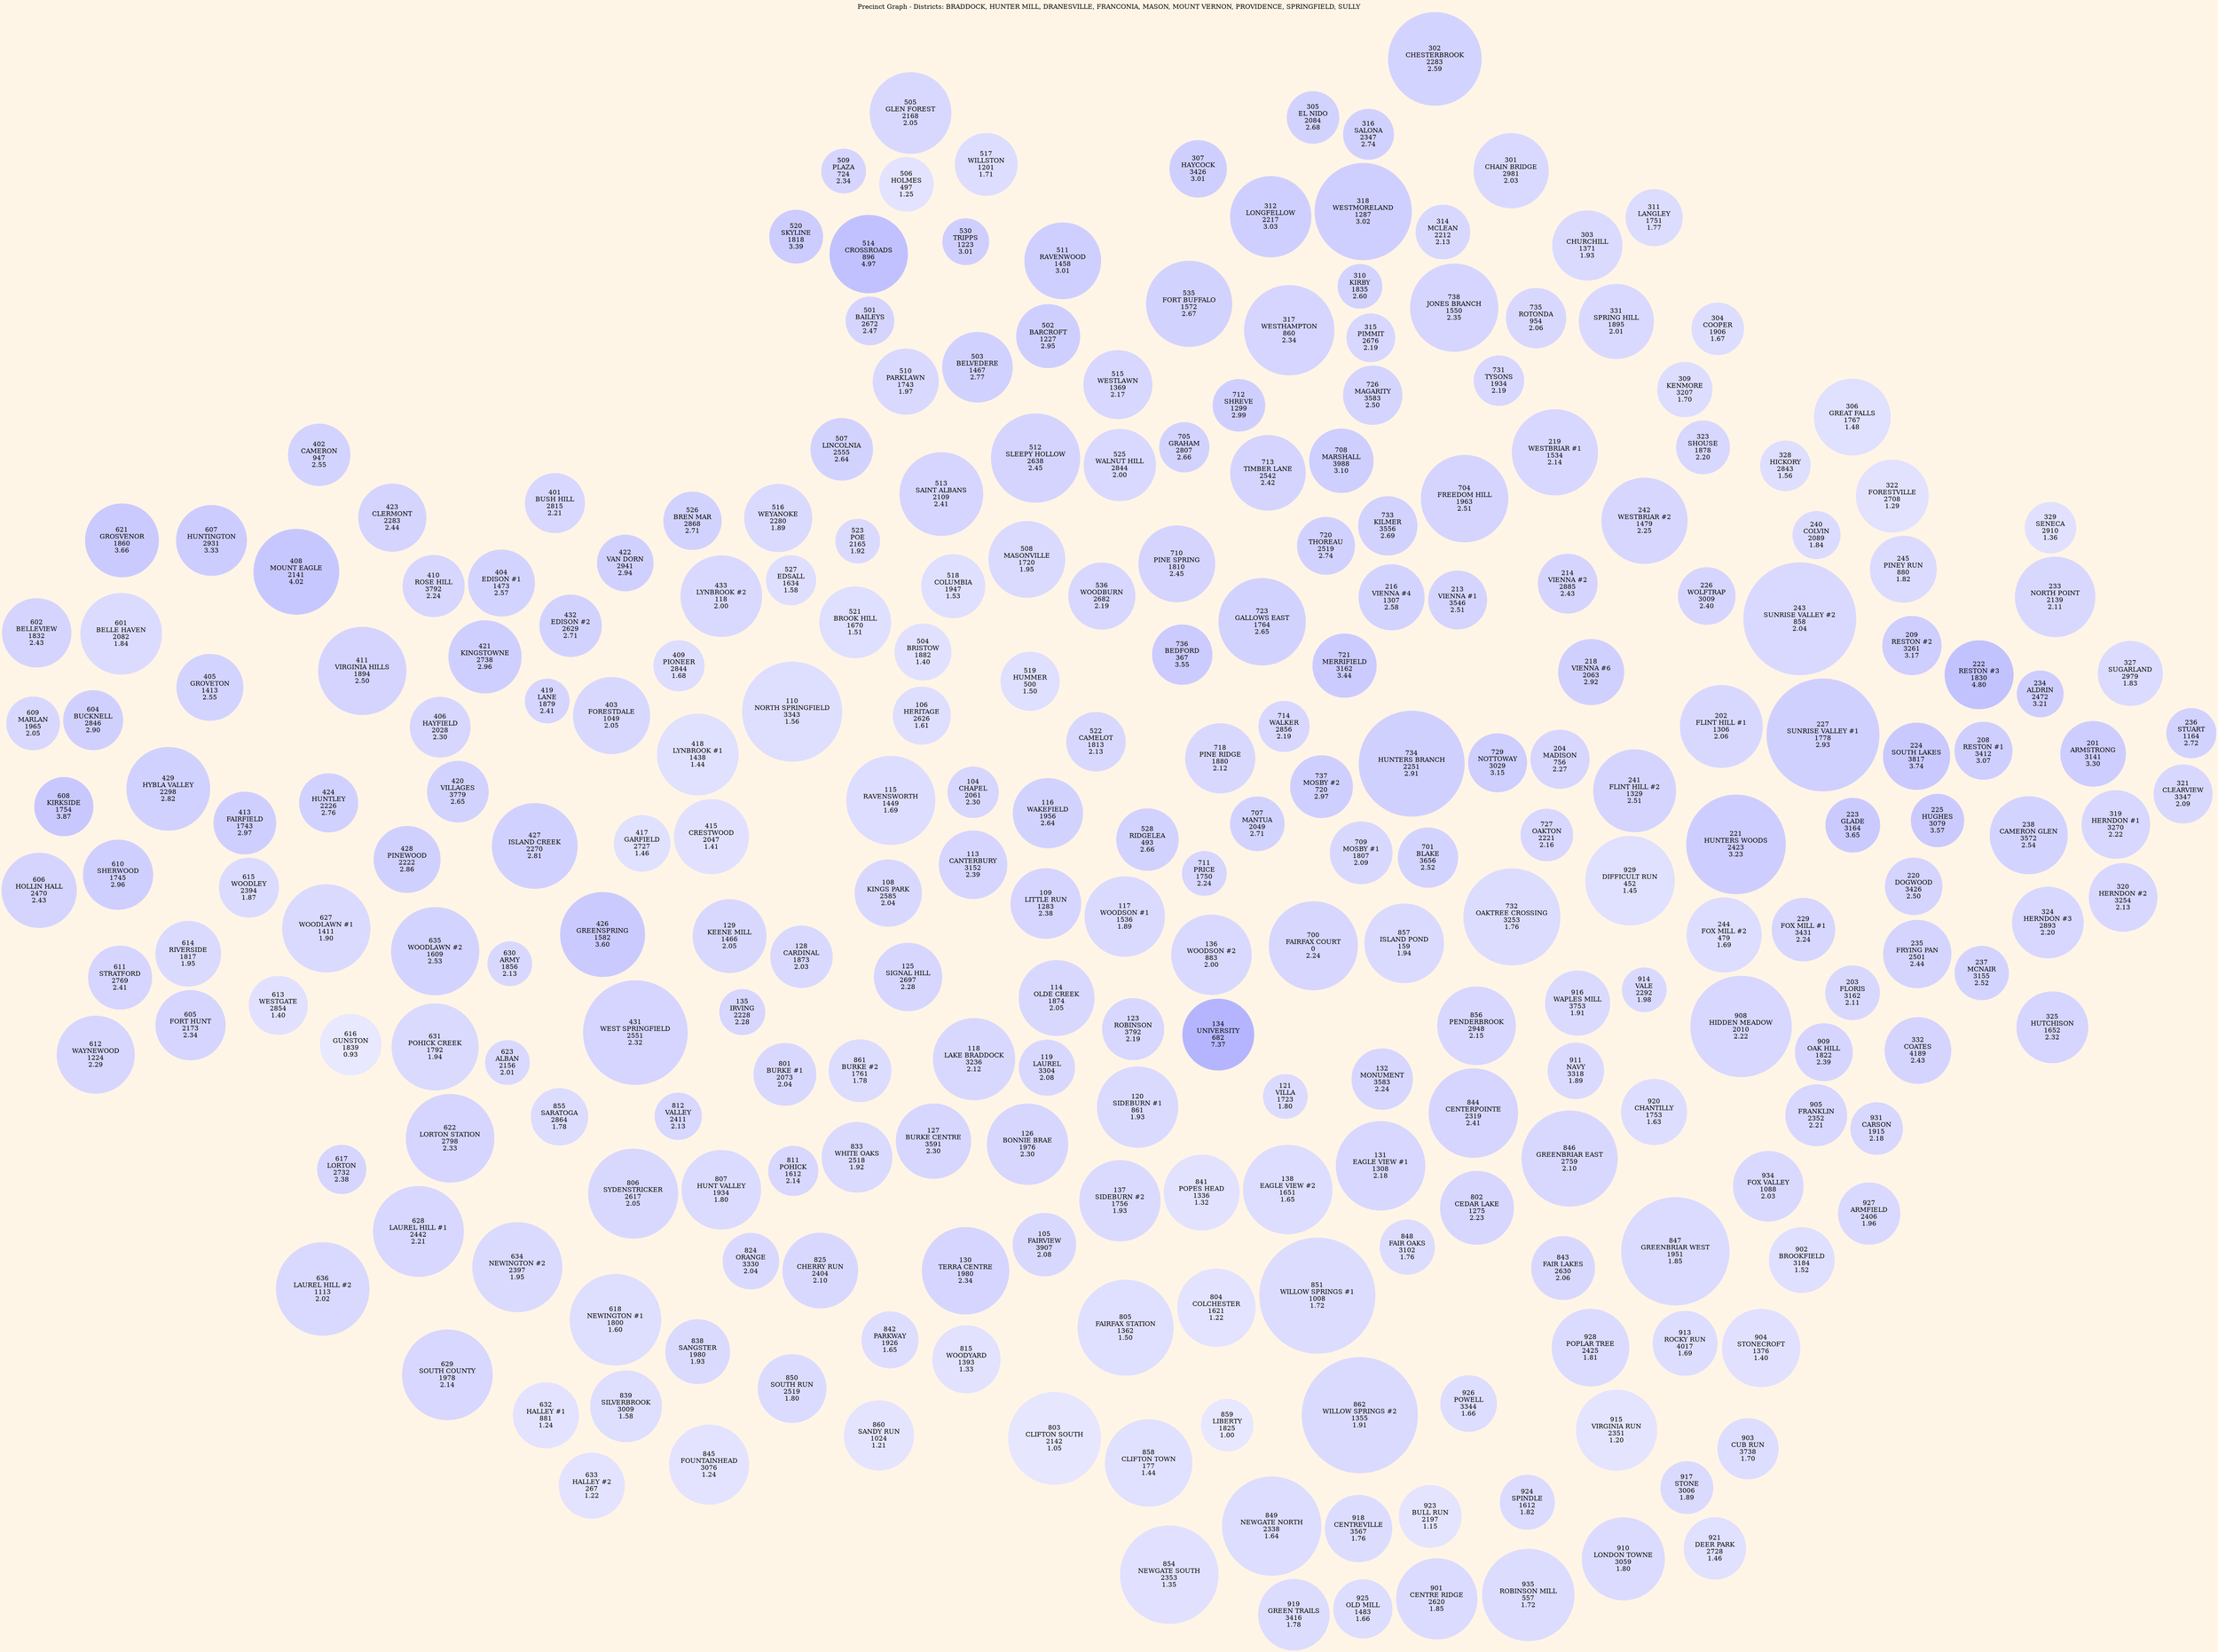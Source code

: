 strict graph G {
    layout=sfdp;
    beautify=true;
    splines=none;
    overlap=false;
    model=subset;
    node [shape=circle, style=filled];
    edge [color="#666666"];
    bgcolor="#FFF5E6";
    smoothing=triangle;
label="Precinct Graph - Districts: BRADDOCK, HUNTER MILL, DRANESVILLE, FRANCONIA, MASON, MOUNT VERNON, PROVIDENCE, SPRINGFIELD, SULLY";
labelloc="t";
subgraph BRADDOCK {
    label="District BRADDOCK";
    color=blue;
    104 [label="104\nCHAPEL\n2061\n2.30", fillcolor="#d6d6ff", fontcolor="black", width="1.23800429696825", height="1.23800429696825", color="#d6d6ff"];
    104 -- {106,108,113,115,116,522};
    105 [label="105\nFAIRVIEW\n3907\n2.08", fillcolor="#d8d8ff", fontcolor="black", width="1.8990212461207925", height="1.8990212461207925", color="#d8d8ff"];
    105 -- {126,127,130,137,805,815};
    106 [label="106\nHERITAGE\n2626\n1.61", fillcolor="#dedeff", fontcolor="black", width="1.4403198854141799", height="1.4403198854141799", color="#dedeff"];
    106 -- {104,110,504,519,521};
    108 [label="108\nKINGS PARK\n2585\n2.04", fillcolor="#d8d8ff", fontcolor="black", width="1.4256385772260682", height="1.4256385772260682", color="#d8d8ff"];
    108 -- {113,115,125,128};
    109 [label="109\nLITTLE RUN\n1283\n2.38", fillcolor="#d5d5ff", fontcolor="black", width="0.9594175220816424", height="0.9594175220816424", color="#d5d5ff"];
    109 -- {113,114,116,117,118};
    110 [label="110\nNORTH SPRINGFIELD\n3343\n1.56", fillcolor="#dedeff", fontcolor="black", width="1.6970637383623777", height="1.6970637383623777", color="#dedeff"];
    110 -- {106,115,415,418,521,527};
    113 [label="113\nCANTERBURY\n3152\n2.39", fillcolor="#d5d5ff", fontcolor="black", width="1.6286703270470277", height="1.6286703270470277", color="#d5d5ff"];
    113 -- {104,108,109,116,125};
    114 [label="114\nOLDE CREEK\n1874\n2.05", fillcolor="#d8d8ff", fontcolor="black", width="1.17104320840296", height="1.17104320840296", color="#d8d8ff"];
    114 -- {109,117,118,123};
    115 [label="115\nRAVENSWORTH\n1449\n1.69", fillcolor="#ddddff", fontcolor="black", width="1.018858916209119", height="1.018858916209119", color="#ddddff"];
    115 -- {104,108,110};
    116 [label="116\nWAKEFIELD\n1956\n2.64", fillcolor="#d2d2ff", fontcolor="black", width="1.2004058247791836", height="1.2004058247791836", color="#d2d2ff"];
    116 -- {104,109,113,117,522,528};
    117 [label="117\nWOODSON #1\n1536\n1.89", fillcolor="#dadaff", fontcolor="black", width="1.0500119360229172", height="1.0500119360229172", color="#dadaff"];
    117 -- {700,109,114,116,123,136,528,711};
    118 [label="118\nLAKE BRADDOCK\n3236\n2.12", fillcolor="#d8d8ff", fontcolor="black", width="1.6587491047982812", height="1.6587491047982812", color="#d8d8ff"];
    118 -- {109,114,119,123,125,126,127,861};
    119 [label="119\nLAUREL\n3304\n2.08", fillcolor="#d8d8ff", fontcolor="black", width="1.6830985915492958", height="1.6830985915492958", color="#d8d8ff"];
    119 -- {118,120,123,126};
    120 [label="120\nSIDEBURN #1\n861\n1.93", fillcolor="#dadaff", fontcolor="black", width="0.8083074719503461", height="0.8083074719503461", color="#dadaff"];
    120 -- {119,123,126,134,137,841};
    121 [label="121\nVILLA\n1723\n1.80", fillcolor="#dbdbff", fontcolor="black", width="1.1169730245882072", height="1.1169730245882072", color="#dbdbff"];
    121 -- {700,132,134,138};
    123 [label="123\nROBINSON\n3792\n2.19", fillcolor="#d7d7ff", fontcolor="black", width="1.8578419670565767", height="1.8578419670565767", color="#d7d7ff"];
    123 -- {114,117,118,119,120,134,136};
    125 [label="125\nSIGNAL HILL\n2697\n2.28", fillcolor="#d6d6ff", fontcolor="black", width="1.4657436142277391", height="1.4657436142277391", color="#d6d6ff"];
    125 -- {108,113,118,861};
    126 [label="126\nBONNIE BRAE\n1976\n2.30", fillcolor="#d6d6ff", fontcolor="black", width="1.207567438529482", height="1.207567438529482", color="#d6d6ff"];
    126 -- {105,118,119,120,137};
    127 [label="127\nBURKE CENTRE\n3591\n2.30", fillcolor="#d6d6ff", fontcolor="black", width="1.7858677488660777", height="1.7858677488660777", color="#d6d6ff"];
    127 -- {105,118,130,833,861};
    128 [label="128\nCARDINAL\n1873\n2.03", fillcolor="#d9d9ff", fontcolor="black", width="1.170685127715445", height="1.170685127715445", color="#d9d9ff"];
    128 -- {108,129,135,415,801,861};
    129 [label="129\nKEENE MILL\n1466\n2.05", fillcolor="#d8d8ff", fontcolor="black", width="1.0249462878968727", height="1.0249462878968727", color="#d8d8ff"];
    129 -- {128,135,415,431};
    130 [label="130\nTERRA CENTRE\n1980\n2.34", fillcolor="#d5d5ff", fontcolor="black", width="1.2089997612795416", height="1.2089997612795416", color="#d5d5ff"];
    130 -- {105,127,815,842};
    131 [label="131\nEAGLE VIEW #1\n1308\n2.18", fillcolor="#d7d7ff", fontcolor="black", width="0.9683695392695154", height="0.9683695392695154", color="#d7d7ff"];
    131 -- {132,138,848};
    132 [label="132\nMONUMENT\n3583\n2.24", fillcolor="#d6d6ff", fontcolor="black", width="1.7830031033659584", height="1.7830031033659584", color="#d6d6ff"];
    132 -- {700,121,131,138,844,848,856};
    134 [label="134\nUNIVERSITY\n682\n7.37", fillcolor="#b5b5ff", fontcolor="black", width="0.7442110288851754", height="0.7442110288851754", color="#b5b5ff"];
    134 -- {700,120,121,123,136};
    135 [label="135\nIRVING\n2228\n2.28", fillcolor="#d6d6ff", fontcolor="black", width="1.2978037717832418", height="1.2978037717832418", color="#d6d6ff"];
    135 -- {128,129,431,812};
    136 [label="136\nWOODSON #2\n883\n2.00", fillcolor="#d9d9ff", fontcolor="black", width="0.8161852470756744", height="0.8161852470756744", color="#d9d9ff"];
    136 -- {700,117,123,134};
    137 [label="137\nSIDEBURN #2\n1756\n1.93", fillcolor="#dadaff", fontcolor="black", width="1.1287896872761995", height="1.1287896872761995", color="#dadaff"];
    137 -- {105,120,126,841};
    138 [label="138\nEAGLE VIEW #2\n1651\n1.65", fillcolor="#ddddff", fontcolor="black", width="1.0911912150871328", height="1.0911912150871328", color="#ddddff"];
    138 -- {121,131,132,804,848,851};
}
subgraph HUNTERMILL {
    label="District HUNTER MILL";
    color=blue;
    201 [label="201\nARMSTRONG\n3141\n3.30", fillcolor="#cdcdff", fontcolor="black", width="1.6247314394843637", height="1.6247314394843637", color="#cdcdff"];
    201 -- {233,234,236,238,327};
    202 [label="202\nFLINT HILL #1\n1306\n2.06", fillcolor="#d8d8ff", fontcolor="black", width="0.9676533778944856", height="0.9676533778944856", color="#d8d8ff"];
    202 -- {218,221,226,241,243};
    203 [label="203\nFLORIS\n3162\n2.11", fillcolor="#d8d8ff", fontcolor="black", width="1.6322511339221772", height="1.6322511339221772", color="#d8d8ff"];
    203 -- {229,235,332,909,931};
    204 [label="204\nMADISON\n756\n2.27", fillcolor="#d6d6ff", fontcolor="black", width="0.7707089997612795", height="0.7707089997612795", color="#d6d6ff"];
    204 -- {218,241,727,729};
    208 [label="208\nRESTON #1\n3412\n3.07", fillcolor="#ceceff", fontcolor="black", width="1.7217713058009072", height="1.7217713058009072", color="#ceceff"];
    208 -- {209,222,224,238};
    209 [label="209\nRESTON #2\n3261\n3.17", fillcolor="#ceceff", fontcolor="black", width="1.6677011219861542", height="1.6677011219861542", color="#ceceff"];
    209 -- {208,222,224,227,233,240,245};
    213 [label="213\nVIENNA #1\n3546\n2.51", fillcolor="#d4d4ff", fontcolor="black", width="1.7697541179279064", height="1.7697541179279064", color="#d4d4ff"];
    213 -- {214,216,218,704,720,733};
    214 [label="214\nVIENNA #2\n2885\n2.43", fillcolor="#d4d4ff", fontcolor="black", width="1.5330627834805441", height="1.5330627834805441", color="#d4d4ff"];
    214 -- {202,213,218,219,226,242};
    216 [label="216\nVIENNA #4\n1307\n2.58", fillcolor="#d3d3ff", fontcolor="black", width="0.9680114585820006", height="0.9680114585820006", color="#d3d3ff"];
    216 -- {213,714,720};
    218 [label="218\nVIENNA #6\n2063\n2.92", fillcolor="#d0d0ff", fontcolor="black", width="1.23872045834328", height="1.23872045834328", color="#d0d0ff"];
    218 -- {202,204,213,214,241};
    219 [label="219\nWESTBRIAR #1\n1534\n2.14", fillcolor="#d7d7ff", fontcolor="black", width="1.0492957746478875", height="1.0492957746478875", color="#d7d7ff"];
    219 -- {214,242,704,731};
    220 [label="220\nDOGWOOD\n3426\n2.50", fillcolor="#d4d4ff", fontcolor="black", width="1.726784435426116", height="1.726784435426116", color="#d4d4ff"];
    220 -- {203,208,221,223,225,235,237,238,324};
    221 [label="221\nHUNTERS WOODS\n2423\n3.23", fillcolor="#cdcdff", fontcolor="black", width="1.3676295058486512", height="1.3676295058486512", color="#cdcdff"];
    221 -- {202,220,223,227,229,244,914,929};
    222 [label="222\nRESTON #3\n1830\n4.80", fillcolor="#c2c2ff", fontcolor="black", width="1.1552876581523037", height="1.1552876581523037", color="#c2c2ff"];
    222 -- {208,209,234};
    223 [label="223\nGLADE\n3164\n3.65", fillcolor="#cacaff", fontcolor="black", width="1.632967295297207", height="1.632967295297207", color="#cacaff"];
    223 -- {220,221,224,225,227};
    224 [label="224\nSOUTH LAKES\n3817\n3.74", fillcolor="#c9c9ff", fontcolor="black", width="1.8667939842444499", height="1.8667939842444499", color="#c9c9ff"];
    224 -- {208,209,220,223,225,227};
    225 [label="225\nHUGHES\n3079\n3.57", fillcolor="#cacaff", fontcolor="black", width="1.6025304368584388", height="1.6025304368584388", color="#cacaff"];
    225 -- {220,223,224};
    226 [label="226\nWOLFTRAP\n3009\n2.40", fillcolor="#d5d5ff", fontcolor="black", width="1.5774647887323945", height="1.5774647887323945", color="#d5d5ff"];
    226 -- {202,214,240,242,243};
    227 [label="227\nSUNRISE VALLEY #1\n1778\n2.93", fillcolor="#d0d0ff", fontcolor="black", width="1.1366674624015278", height="1.1366674624015278", color="#d0d0ff"];
    227 -- {209,221,223,224,243};
    229 [label="229\nFOX MILL #1\n3431\n2.24", fillcolor="#d6d6ff", fontcolor="black", width="1.7285748388636906", height="1.7285748388636906", color="#d6d6ff"];
    229 -- {203,220,221,244,908};
    233 [label="233\nNORTH POINT\n2139\n2.11", fillcolor="#d8d8ff", fontcolor="black", width="1.265934590594414", height="1.265934590594414", color="#d8d8ff"];
    233 -- {201,209,234,245,327,329};
    234 [label="234\nALDRIN\n2472\n3.21", fillcolor="#cdcdff", fontcolor="black", width="1.3851754595368824", height="1.3851754595368824", color="#cdcdff"];
    234 -- {201,208,222,233};
    235 [label="235\nFRYING PAN\n2501\n2.44", fillcolor="#d4d4ff", fontcolor="black", width="1.395559799474815", height="1.395559799474815", color="#d4d4ff"];
    235 -- {203,220,237,324,332};
    236 [label="236\nSTUART\n1164\n2.72", fillcolor="#d2d2ff", fontcolor="black", width="0.9168059202673668", height="0.9168059202673668", color="#d2d2ff"];
    236 -- {201,319,327};
    237 [label="237\nMCNAIR\n3155\n2.52", fillcolor="#d3d3ff", fontcolor="black", width="1.6297445691095729", height="1.6297445691095729", color="#d3d3ff"];
    237 -- {220,235,332,324};
    238 [label="238\nCAMERON GLEN\n3572\n2.54", fillcolor="#d3d3ff", fontcolor="black", width="1.7790642158032943", height="1.7790642158032943", color="#d3d3ff"];
    238 -- {201,208,220,324};
    240 [label="240\nCOLVIN\n2089\n1.84", fillcolor="#dbdbff", fontcolor="black", width="1.248030556218668", height="1.248030556218668", color="#dbdbff"];
    240 -- {209,226,243,309,323,328};
    241 [label="241\nFLINT HILL #2\n1329\n2.51", fillcolor="#d4d4ff", fontcolor="black", width="0.9758892337073287", height="0.9758892337073287", color="#d4d4ff"];
    241 -- {202,204,218,727,929};
    242 [label="242\nWESTBRIAR #2\n1479\n2.25", fillcolor="#d6d6ff", fontcolor="black", width="1.029601336834567", height="1.029601336834567", color="#d6d6ff"];
    242 -- {214,219,226,323};
    243 [label="243\nSUNRISE VALLEY #2\n858\n2.04", fillcolor="#d9d9ff", fontcolor="black", width="0.8072332298878013", height="0.8072332298878013", color="#d9d9ff"];
    243 -- {202,226,227,240};
    244 [label="244\nFOX MILL #2\n479\n1.69", fillcolor="#ddddff", fontcolor="black", width="0.6715206493196467", height="0.6715206493196467", color="#ddddff"];
    244 -- {221,229,914};
    245 [label="245\nPINEY RUN\n880\n1.82", fillcolor="#dbdbff", fontcolor="black", width="0.8151110050131296", height="0.8151110050131296", color="#dbdbff"];
    245 -- {209,233,240,322,329};
}
subgraph DRANESVILLE {
    label="District DRANESVILLE";
    color=blue;
    301 [label="301\nCHAIN BRIDGE\n2981\n2.03", fillcolor="#d9d9ff", fontcolor="black", width="1.5674385294819766", height="1.5674385294819766", color="#d9d9ff"];
    301 -- {302,303,311,314,316};
    302 [label="302\nCHESTERBROOK\n2283\n2.59", fillcolor="#d3d3ff", fontcolor="black", width="1.3174982095965624", height="1.3174982095965624", color="#d3d3ff"];
    302 -- {301,305,316};
    303 [label="303\nCHURCHILL\n1371\n1.93", fillcolor="#dadaff", fontcolor="black", width="0.9909286225829553", height="0.9909286225829553", color="#dadaff"];
    303 -- {301,304,311,314};
    304 [label="304\nCOOPER\n1906\n1.67", fillcolor="#ddddff", fontcolor="black", width="1.1825017904034376", height="1.1825017904034376", color="#ddddff"];
    304 -- {303,306,309,311,328,331};
    305 [label="305\nEL NIDO\n2084\n2.68", fillcolor="#d2d2ff", fontcolor="black", width="1.2462401527810933", height="1.2462401527810933", color="#d2d2ff"];
    305 -- {302,307,312,316,318};
    306 [label="306\nGREAT FALLS\n1767\n1.48", fillcolor="#e0e0ff", fontcolor="black", width="1.1327285748388638", height="1.1327285748388638", color="#e0e0ff"];
    306 -- {304,322,328};
    307 [label="307\nHAYCOCK\n3426\n3.01", fillcolor="#cfcfff", fontcolor="black", width="1.726784435426116", height="1.726784435426116", color="#cfcfff"];
    307 -- {305,312,317};
    309 [label="309\nKENMORE\n3207\n1.70", fillcolor="#ddddff", fontcolor="black", width="1.6483647648603486", height="1.6483647648603486", color="#ddddff"];
    309 -- {304,323,328,331,240,731};
    310 [label="310\nKIRBY\n1835\n2.60", fillcolor="#d3d3ff", fontcolor="black", width="1.1570780615898784", height="1.1570780615898784", color="#d3d3ff"];
    310 -- {312,314,315,318};
    311 [label="311\nLANGLEY\n1751\n1.77", fillcolor="#dcdcff", fontcolor="black", width="1.126999283838625", height="1.126999283838625", color="#dcdcff"];
    311 -- {301,303,304};
    312 [label="312\nLONGFELLOW\n2217\n3.03", fillcolor="#cfcfff", fontcolor="black", width="1.2938648842205778", height="1.2938648842205778", color="#cfcfff"];
    312 -- {305,307,310,317,318};
    314 [label="314\nMCLEAN\n2212\n2.13", fillcolor="#d8d8ff", fontcolor="black", width="1.2920744807830031", height="1.2920744807830031", color="#d8d8ff"];
    314 -- {301,303,310,318,331,726};
    315 [label="315\nPIMMIT\n2676\n2.19", fillcolor="#d7d7ff", fontcolor="black", width="1.458223919789926", height="1.458223919789926", color="#d7d7ff"];
    315 -- {310,317,708,726};
    316 [label="316\nSALONA\n2347\n2.74", fillcolor="#d1d1ff", fontcolor="black", width="1.3404153735975175", height="1.3404153735975175", color="#d1d1ff"];
    316 -- {301,302,305,318};
    317 [label="317\nWESTHAMPTON\n860\n2.34", fillcolor="#d5d5ff", fontcolor="black", width="0.8079493912628313", height="0.8079493912628313", color="#d5d5ff"];
    317 -- {307,312,315,708};
    318 [label="318\nWESTMORELAND\n1287\n3.02", fillcolor="#cfcfff", fontcolor="black", width="0.9608498448317021", height="0.9608498448317021", color="#cfcfff"];
    318 -- {305,310,312,314,316};
    319 [label="319\nHERNDON #1\n3270\n2.22", fillcolor="#d7d7ff", fontcolor="black", width="1.6709238481737885", height="1.6709238481737885", color="#d7d7ff"];
    319 -- {320,321,324,327,236};
    320 [label="320\nHERNDON #2\n3254\n2.13", fillcolor="#d7d7ff", fontcolor="black", width="1.6651945571735496", height="1.6651945571735496", color="#d7d7ff"];
    320 -- {319,321,324,325};
    321 [label="321\nCLEARVIEW\n3347\n2.09", fillcolor="#d8d8ff", fontcolor="black", width="1.6984960611124373", height="1.6984960611124373", color="#d8d8ff"];
    321 -- {319,320,327};
    322 [label="322\nFORESTVILLE\n2708\n1.29", fillcolor="#e2e2ff", fontcolor="black", width="1.4696825017904036", height="1.4696825017904036", color="#e2e2ff"];
    322 -- {306,328,329,245};
    323 [label="323\nSHOUSE\n1878\n2.20", fillcolor="#d7d7ff", fontcolor="black", width="1.1724755311530197", height="1.1724755311530197", color="#d7d7ff"];
    323 -- {309,219,240,242};
    324 [label="324\nHERNDON #3\n2893\n2.20", fillcolor="#d7d7ff", fontcolor="black", width="1.5359274289806635", height="1.5359274289806635", color="#d7d7ff"];
    324 -- {319,320,325,332,220,237,238};
    325 [label="325\nHUTCHISON\n1652\n2.32", fillcolor="#d5d5ff", fontcolor="black", width="1.091549295774648", height="1.091549295774648", color="#d5d5ff"];
    325 -- {320,324,332};
    327 [label="327\nSUGARLAND\n2979\n1.83", fillcolor="#dbdbff", fontcolor="black", width="1.5667223681069467", height="1.5667223681069467", color="#dbdbff"];
    327 -- {319,321,329,201,233,236};
    328 [label="328\nHICKORY\n2843\n1.56", fillcolor="#dedeff", fontcolor="black", width="1.5180233946049175", height="1.5180233946049175", color="#dedeff"];
    328 -- {304,306,309,322,240};
    329 [label="329\nSENECA\n2910\n1.36", fillcolor="#e1e1ff", fontcolor="black", width="1.5420148006684173", height="1.5420148006684173", color="#e1e1ff"];
    329 -- {322,327,233,245};
    331 [label="331\nSPRING HILL\n1895\n2.01", fillcolor="#d9d9ff", fontcolor="black", width="1.1785629028407736", height="1.1785629028407736", color="#d9d9ff"];
    331 -- {304,309,314,738};
    332 [label="332\nCOATES\n4189\n2.43", fillcolor="#d4d4ff", fontcolor="black", width="2", height="2", color="#d4d4ff"];
    332 -- {324,325,203,235,237,927};
}
subgraph FRANCONIA {
    label="District FRANCONIA";
    color=blue;
    401 [label="401\nBUSH HILL\n2815\n2.21", fillcolor="#d7d7ff", fontcolor="black", width="1.5079971353544999", height="1.5079971353544999", color="#d7d7ff"];
    401 -- {410,422,423,526};
    402 [label="402\nCAMERON\n947\n2.55", fillcolor="#d3d3ff", fontcolor="black", width="0.8391024110766292", height="0.8391024110766292", color="#d3d3ff"];
    402 -- {408,423,607,621};
    403 [label="403\nFORESTDALE\n1049\n2.05", fillcolor="#d8d8ff", fontcolor="black", width="0.8756266412031511", height="0.8756266412031511", color="#d8d8ff"];
    403 -- {409,417,432};
    404 [label="404\nEDISON #1\n1473\n2.57", fillcolor="#d3d3ff", fontcolor="black", width="1.027452852709477", height="1.027452852709477", color="#d3d3ff"];
    404 -- {410,420,421,422,432};
    405 [label="405\nGROVETON\n1413\n2.55", fillcolor="#d3d3ff", fontcolor="black", width="1.005968011458582", height="1.005968011458582", color="#d3d3ff"];
    405 -- {408,411,424,429,604,601};
    406 [label="406\nHAYFIELD\n2028\n2.30", fillcolor="#d6d6ff", fontcolor="black", width="1.2261876342802578", height="1.2261876342802578", color="#d6d6ff"];
    406 -- {410,420,424,635};
    408 [label="408\nMOUNT EAGLE\n2141\n4.02", fillcolor="#c7c7ff", fontcolor="black", width="1.2666507519694437", height="1.2666507519694437", color="#c7c7ff"];
    408 -- {402,405,411,607};
    409 [label="409\nPIONEER\n2844\n1.68", fillcolor="#ddddff", fontcolor="black", width="1.5183814752924325", height="1.5183814752924325", color="#ddddff"];
    409 -- {403,417,422,433,526};
    410 [label="410\nROSE HILL\n3792\n2.24", fillcolor="#d6d6ff", fontcolor="black", width="1.8578419670565767", height="1.8578419670565767", color="#d6d6ff"];
    410 -- {401,404,411,420,423};
    411 [label="411\nVIRGINIA HILLS\n1894\n2.50", fillcolor="#d4d4ff", fontcolor="black", width="1.1782048221532584", height="1.1782048221532584", color="#d4d4ff"];
    411 -- {405,406,408,410,423};
    413 [label="413\nFAIRFIELD\n1743\n2.97", fillcolor="#cfcfff", fontcolor="black", width="1.1241346383385056", height="1.1241346383385056", color="#cfcfff"];
    413 -- {424,428,429,615};
    415 [label="415\nCRESTWOOD\n2047\n1.41", fillcolor="#e1e1ff", fontcolor="black", width="1.2329911673430414", height="1.2329911673430414", color="#e1e1ff"];
    415 -- {418,417,110,128,129};
    417 [label="417\nGARFIELD\n2727\n1.46", fillcolor="#e0e0ff", fontcolor="black", width="1.476486034853187", height="1.476486034853187", color="#e0e0ff"];
    417 -- {403,409,418,415,426,427,431,623,630};
    418 [label="418\nLYNBROOK #1\n1438\n1.44", fillcolor="#e0e0ff", fontcolor="black", width="1.014920028646455", height="1.014920028646455", color="#e0e0ff"];
    418 -- {415,417,433};
    419 [label="419\nLANE\n1879\n2.41", fillcolor="#d5d5ff", fontcolor="black", width="1.1728336118405347", height="1.1728336118405347", color="#d5d5ff"];
    419 -- {421,427,432};
    420 [label="420\nVILLAGES\n3779\n2.65", fillcolor="#d2d2ff", fontcolor="black", width="1.8531869181188827", height="1.8531869181188827", color="#d2d2ff"];
    420 -- {406,421,427,630,635};
    421 [label="421\nKINGSTOWNE\n2738\n2.96", fillcolor="#cfcfff", fontcolor="black", width="1.480424922415851", height="1.480424922415851", color="#cfcfff"];
    421 -- {404,419,420,427,432};
    422 [label="422\nVAN DORN\n2941\n2.94", fillcolor="#d0d0ff", fontcolor="black", width="1.5531153019813797", height="1.5531153019813797", color="#d0d0ff"];
    422 -- {401,404,409,432};
    423 [label="423\nCLERMONT\n2283\n2.44", fillcolor="#d4d4ff", fontcolor="black", width="1.3174982095965624", height="1.3174982095965624", color="#d4d4ff"];
    423 -- {401,402,408,410,411};
    424 [label="424\nHUNTLEY\n2226\n2.76", fillcolor="#d1d1ff", fontcolor="black", width="1.2970876104082119", height="1.2970876104082119", color="#d1d1ff"];
    424 -- {405,406,411,413,428,429,627,635};
    426 [label="426\nGREENSPRING\n1582\n3.60", fillcolor="#cacaff", fontcolor="black", width="1.0664836476486035", height="1.0664836476486035", color="#cacaff"];
    426 -- {417,431};
    427 [label="427\nISLAND CREEK\n2270\n2.81", fillcolor="#d1d1ff", fontcolor="black", width="1.3128431606588684", height="1.3128431606588684", color="#d1d1ff"];
    427 -- {417,419,420,421,630};
    428 [label="428\nPINEWOOD\n2222\n2.86", fillcolor="#d0d0ff", fontcolor="black", width="1.2956552876581524", height="1.2956552876581524", color="#d0d0ff"];
    428 -- {403,424,615,627};
    429 [label="429\nHYBLA VALLEY\n2298\n2.82", fillcolor="#d1d1ff", fontcolor="black", width="1.3228694199092863", height="1.3228694199092863", color="#d1d1ff"];
    429 -- {405,413,424,604,608,610};
    431 [label="431\nWEST SPRINGFIELD\n2551\n2.32", fillcolor="#d5d5ff", fontcolor="black", width="1.4134638338505612", height="1.4134638338505612", color="#d5d5ff"];
    431 -- {417,426,129,135,623,812,855};
    432 [label="432\nEDISON #2\n2629\n2.71", fillcolor="#d2d2ff", fontcolor="black", width="1.4413941274767248", height="1.4413941274767248", color="#d2d2ff"];
    432 -- {403,404,419,421,422};
    433 [label="433\nLYNBROOK #2\n118\n2.00", fillcolor="#d9d9ff", fontcolor="black", width="0.5422535211267605", height="0.5422535211267605", color="#d9d9ff"];
    433 -- {409,418,527};
}
subgraph MASON {
    label="District MASON";
    color=blue;
    501 [label="501\nBAILEYS\n2672\n2.47", fillcolor="#d4d4ff", fontcolor="black", width="1.4567915970398664", height="1.4567915970398664", color="#d4d4ff"];
    501 -- {506,510,520};
    502 [label="502\nBARCROFT\n1227\n2.95", fillcolor="#cfcfff", fontcolor="black", width="0.9393650035808069", height="0.9393650035808069", color="#cfcfff"];
    502 -- {503,511,512,530};
    503 [label="503\nBELVEDERE\n1467\n2.77", fillcolor="#d1d1ff", fontcolor="black", width="1.0253043685843877", height="1.0253043685843877", color="#d1d1ff"];
    503 -- {502,510,512,513,530};
    504 [label="504\nBRISTOW\n1882\n1.40", fillcolor="#e1e1ff", fontcolor="black", width="1.1739078539030796", height="1.1739078539030796", color="#e1e1ff"];
    504 -- {518,521,106};
    505 [label="505\nGLEN FOREST\n2168\n2.05", fillcolor="#d8d8ff", fontcolor="black", width="1.2763189305323466", height="1.2763189305323466", color="#d8d8ff"];
    505 -- {506,514,517,530};
    506 [label="506\nHOLMES\n497\n1.25", fillcolor="#e3e3ff", fontcolor="black", width="0.6779661016949152", height="0.6779661016949152", color="#e3e3ff"];
    506 -- {501,505,530};
    507 [label="507\nLINCOLNIA\n2555\n2.64", fillcolor="#d2d2ff", fontcolor="black", width="1.4148961566006206", height="1.4148961566006206", color="#d2d2ff"];
    507 -- {510,513,516,523};
    508 [label="508\nMASONVILLE\n1720\n1.95", fillcolor="#dadaff", fontcolor="black", width="1.1158987825256625", height="1.1158987825256625", color="#dadaff"];
    508 -- {512,513,518,536};
    509 [label="509\nPLAZA\n724\n2.34", fillcolor="#d5d5ff", fontcolor="black", width="0.7592504177608022", height="0.7592504177608022", color="#d5d5ff"];
    509 -- {514,520};
    510 [label="510\nPARKLAWN\n1743\n1.97", fillcolor="#d9d9ff", fontcolor="black", width="1.1241346383385056", height="1.1241346383385056", color="#d9d9ff"];
    510 -- {501,503,507};
    511 [label="511\nRAVENWOOD\n1458\n3.01", fillcolor="#cfcfff", fontcolor="black", width="1.0220816423967534", height="1.0220816423967534", color="#cfcfff"];
    511 -- {502,512,517,530};
    512 [label="512\nSLEEPY HOLLOW\n2638\n2.45", fillcolor="#d4d4ff", fontcolor="black", width="1.444616853664359", height="1.444616853664359", color="#d4d4ff"];
    512 -- {502,508,511,513,515,525,535};
    513 [label="513\nSAINT ALBANS\n2109\n2.41", fillcolor="#d5d5ff", fontcolor="black", width="1.2551921699689663", height="1.2551921699689663", color="#d5d5ff"];
    513 -- {503,507,508,512,518,523};
    514 [label="514\nCROSSROADS\n896\n4.97", fillcolor="#c1c1ff", fontcolor="black", width="0.8208402960133683", height="0.8208402960133683", color="#c1c1ff"];
    514 -- {505,509,520};
    515 [label="515\nWESTLAWN\n1369\n2.17", fillcolor="#d7d7ff", fontcolor="black", width="0.9902124612079255", height="0.9902124612079255", color="#d7d7ff"];
    515 -- {512,525,535,705};
    516 [label="516\nWEYANOKE\n2280\n1.89", fillcolor="#dadaff", fontcolor="black", width="1.3164239675340177", height="1.3164239675340177", color="#dadaff"];
    516 -- {507,523,526,527};
    517 [label="517\nWILLSTON\n1201\n1.71", fillcolor="#ddddff", fontcolor="black", width="0.930054905705419", height="0.930054905705419", color="#ddddff"];
    517 -- {505,511};
    518 [label="518\nCOLUMBIA\n1947\n1.53", fillcolor="#dfdfff", fontcolor="black", width="1.1971830985915493", height="1.1971830985915493", color="#dfdfff"];
    518 -- {504,508,512,513,519,521};
    519 [label="519\nHUMMER\n500\n1.50", fillcolor="#dfdfff", fontcolor="black", width="0.67904034375746", height="0.67904034375746", color="#dfdfff"];
    519 -- {518,522,536,106};
    520 [label="520\nSKYLINE\n1818\n3.39", fillcolor="#ccccff", fontcolor="black", width="1.1509906899021245", height="1.1509906899021245", color="#ccccff"];
    520 -- {501,509,514};
    521 [label="521\nBROOK HILL\n1670\n1.51", fillcolor="#dfdfff", fontcolor="black", width="1.0979947481499164", height="1.0979947481499164", color="#dfdfff"];
    521 -- {504,518,523,527,106,110};
    522 [label="522\nCAMELOT\n1813\n2.13", fillcolor="#d8d8ff", fontcolor="black", width="1.14920028646455", height="1.14920028646455", color="#d8d8ff"];
    522 -- {519,528,104,116,718,736};
    523 [label="523\nPOE\n2165\n1.92", fillcolor="#dadaff", fontcolor="black", width="1.2752446884698019", height="1.2752446884698019", color="#dadaff"];
    523 -- {507,513,516,518,521,527};
    525 [label="525\nWALNUT HILL\n2844\n2.00", fillcolor="#d9d9ff", fontcolor="black", width="1.5183814752924325", height="1.5183814752924325", color="#d9d9ff"];
    525 -- {512,515,536,705,710};
    526 [label="526\nBREN MAR\n2868\n2.71", fillcolor="#d2d2ff", fontcolor="black", width="1.5269754117927907", height="1.5269754117927907", color="#d2d2ff"];
    526 -- {516,527,401};
    527 [label="527\nEDSALL\n1634\n1.58", fillcolor="#dedeff", fontcolor="black", width="1.0851038433993794", height="1.0851038433993794", color="#dedeff"];
    527 -- {516,523,521,526,110,418,433};
    528 [label="528\nRIDGELEA\n493\n2.66", fillcolor="#d2d2ff", fontcolor="black", width="0.6765337789448556", height="0.6765337789448556", color="#d2d2ff"];
    528 -- {522,116,117,711,718};
    530 [label="530\nTRIPPS\n1223\n3.01", fillcolor="#cfcfff", fontcolor="black", width="0.9379326808307471", height="0.9379326808307471", color="#cfcfff"];
    530 -- {502,503,505,506,511};
    535 [label="535\nFORT BUFFALO\n1572\n2.67", fillcolor="#d2d2ff", fontcolor="black", width="1.0629028407734542", height="1.0629028407734542", color="#d2d2ff"];
    535 -- {512,515,705};
    536 [label="536\nWOODBURN\n2682\n2.19", fillcolor="#d7d7ff", fontcolor="black", width="1.4603724039150154", height="1.4603724039150154", color="#d7d7ff"];
    536 -- {508,519,525,710,736};
}
subgraph MOUNTVERNON {
    label="District MOUNT VERNON";
    color=blue;
    601 [label="601\nBELLE HAVEN\n2082\n1.84", fillcolor="#dbdbff", fontcolor="black", width="1.2455239914060634", height="1.2455239914060634", color="#dbdbff"];
    601 -- {602,604,607,609,621};
    602 [label="602\nBELLEVIEW\n1832\n2.43", fillcolor="#d4d4ff", fontcolor="black", width="1.1560038195273337", height="1.1560038195273337", color="#d4d4ff"];
    602 -- {601,609,621,405};
    604 [label="604\nBUCKNELL\n2846\n2.90", fillcolor="#d0d0ff", fontcolor="black", width="1.5190976366674622", height="1.5190976366674622", color="#d0d0ff"];
    604 -- {601,608,609,405,429};
    605 [label="605\nFORT HUNT\n2173\n2.34", fillcolor="#d5d5ff", fontcolor="black", width="1.2781093339699212", height="1.2781093339699212", color="#d5d5ff"];
    605 -- {611,612,613,614};
    606 [label="606\nHOLLIN HALL\n2470\n2.43", fillcolor="#d4d4ff", fontcolor="black", width="1.3844592981618524", height="1.3844592981618524", color="#d4d4ff"];
    606 -- {609,610,611,612};
    607 [label="607\nHUNTINGTON\n2931\n3.33", fillcolor="#ccccff", fontcolor="black", width="1.5495344951062306", height="1.5495344951062306", color="#ccccff"];
    607 -- {601,621,408};
    608 [label="608\nKIRKSIDE\n1754\n3.87", fillcolor="#c8c8ff", fontcolor="black", width="1.1280735259011698", height="1.1280735259011698", color="#c8c8ff"];
    608 -- {604,606,609,610,429};
    609 [label="609\nMARLAN\n1965\n2.05", fillcolor="#d8d8ff", fontcolor="black", width="1.2036285509668179", height="1.2036285509668179", color="#d8d8ff"];
    609 -- {601,602,604,606,608};
    610 [label="610\nSHERWOOD\n1745\n2.96", fillcolor="#cfcfff", fontcolor="black", width="1.1248507997135353", height="1.1248507997135353", color="#cfcfff"];
    610 -- {606,608,611,614,429};
    611 [label="611\nSTRATFORD\n2769\n2.41", fillcolor="#d5d5ff", fontcolor="black", width="1.4915254237288136", height="1.4915254237288136", color="#d5d5ff"];
    611 -- {605,606,610,612,614};
    612 [label="612\nWAYNEWOOD\n1224\n2.29", fillcolor="#d6d6ff", fontcolor="black", width="0.9382907615182622", height="0.9382907615182622", color="#d6d6ff"];
    612 -- {605,606,611};
    613 [label="613\nWESTGATE\n2854\n1.40", fillcolor="#e1e1ff", fontcolor="black", width="1.5219622821675818", height="1.5219622821675818", color="#e1e1ff"];
    613 -- {605,614,615,616,635,627};
    614 [label="614\nRIVERSIDE\n1817\n1.95", fillcolor="#dadaff", fontcolor="black", width="1.1506326092146097", height="1.1506326092146097", color="#dadaff"];
    614 -- {605,611,610,613,615};
    615 [label="615\nWOODLEY\n2394\n1.87", fillcolor="#dbdbff", fontcolor="black", width="1.3572451659107185", height="1.3572451659107185", color="#dbdbff"];
    615 -- {613,614,627,413,428};
    616 [label="616\nGUNSTON\n1839\n0.93", fillcolor="#e8e8ff", fontcolor="black", width="1.1585103843399378", height="1.1585103843399378", color="#e8e8ff"];
    616 -- {613,617,631,635};
    617 [label="617\nLORTON\n2732\n2.38", fillcolor="#d5d5ff", fontcolor="black", width="1.4782764382907616", height="1.4782764382907616", color="#d5d5ff"];
    617 -- {616,622,628,631,636};
    618 [label="618\nNEWINGTON #1\n1800\n1.60", fillcolor="#dedeff", fontcolor="black", width="1.1445452375268559", height="1.1445452375268559", color="#dedeff"];
    618 -- {634,806,838,839,850,855};
    621 [label="621\nGROSVENOR\n1860\n3.66", fillcolor="#cacaff", fontcolor="black", width="1.1660300787777513", height="1.1660300787777513", color="#cacaff"];
    621 -- {601,602,607};
    622 [label="622\nLORTON STATION\n2798\n2.33", fillcolor="#d5d5ff", fontcolor="black", width="1.5019097636667462", height="1.5019097636667462", color="#d5d5ff"];
    622 -- {617,623,628,631,634};
    623 [label="623\nALBAN\n2156\n2.01", fillcolor="#d9d9ff", fontcolor="black", width="1.2720219622821676", height="1.2720219622821676", color="#d9d9ff"];
    623 -- {622,630,634,417,431,855};
    627 [label="627\nWOODLAWN #1\n1411\n1.90", fillcolor="#dadaff", fontcolor="black", width="1.0052518500835521", height="1.0052518500835521", color="#dadaff"];
    627 -- {613,615,635,424,428};
    628 [label="628\nLAUREL HILL #1\n2442\n2.21", fillcolor="#d7d7ff", fontcolor="black", width="1.3744330389114348", height="1.3744330389114348", color="#d7d7ff"];
    628 -- {622,629,634,636};
    629 [label="629\nSOUTH COUNTY\n1978\n2.14", fillcolor="#d7d7ff", fontcolor="black", width="1.2082835999045118", height="1.2082835999045118", color="#d7d7ff"];
    629 -- {628,632,633,634};
    630 [label="630\nARMY\n1856\n2.13", fillcolor="#d8d8ff", fontcolor="black", width="1.1645977560276917", height="1.1645977560276917", color="#d8d8ff"];
    630 -- {623,631,635,427};
    631 [label="631\nPOHICK CREEK\n1792\n1.94", fillcolor="#dadaff", fontcolor="black", width="1.1416805920267366", height="1.1416805920267366", color="#dadaff"];
    631 -- {616,622,630,635};
    632 [label="632\nHALLEY #1\n881\n1.24", fillcolor="#e3e3ff", fontcolor="black", width="0.8154690857006446", height="0.8154690857006446", color="#e3e3ff"];
    632 -- {629,633,634,839,845};
    633 [label="633\nHALLEY #2\n267\n1.22", fillcolor="#e3e3ff", fontcolor="black", width="0.5956075435664836", height="0.5956075435664836", color="#e3e3ff"];
    633 -- {629,632,845};
    634 [label="634\nNEWINGTON #2\n2397\n1.95", fillcolor="#dadaff", fontcolor="black", width="1.3583194079732632", height="1.3583194079732632", color="#dadaff"];
    634 -- {618,623,628,629,632,839};
    635 [label="635\nWOODLAWN #2\n1609\n2.53", fillcolor="#d3d3ff", fontcolor="black", width="1.0761518262115064", height="1.0761518262115064", color="#d3d3ff"];
    635 -- {613,616,630,631,406,420,424};
    636 [label="636\nLAUREL HILL #2\n1113\n2.02", fillcolor="#d9d9ff", fontcolor="black", width="0.8985438052041059", height="0.8985438052041059", color="#d9d9ff"];
    636 -- {617,628,629};
}
subgraph PROVIDENCE {
    label="District PROVIDENCE";
    color=blue;
    700 [label="700\nFAIRFAX COURT\n0\n2.24", fillcolor="#d6d6ff", fontcolor="black", width="0.5", height="0.5", color="#d6d6ff"];
    700 -- {117,121,132,134,136,701,707,709,711,732,856,857};
    701 [label="701\nBLAKE\n3656\n2.52", fillcolor="#d3d3ff", fontcolor="black", width="1.8091429935545476", height="1.8091429935545476", color="#d3d3ff"];
    701 -- {709,727,729,732,700};
    704 [label="704\nFREEDOM HILL\n1963\n2.51", fillcolor="#d4d4ff", fontcolor="black", width="1.2029123895917881", height="1.2029123895917881", color="#d4d4ff"];
    704 -- {726,733,731,213,214,219};
    705 [label="705\nGRAHAM\n2807\n2.66", fillcolor="#d2d2ff", fontcolor="black", width="1.5051324898543805", height="1.5051324898543805", color="#d2d2ff"];
    705 -- {710,712,713,515,525,535};
    707 [label="707\nMANTUA\n2049\n2.71", fillcolor="#d2d2ff", fontcolor="black", width="1.233707328718071", height="1.233707328718071", color="#d2d2ff"];
    707 -- {700,711,714,718,737};
    708 [label="708\nMARSHALL\n3988\n3.10", fillcolor="#ceceff", fontcolor="black", width="1.928025781809501", height="1.928025781809501", color="#ceceff"];
    708 -- {712,713,733,315,317};
    709 [label="709\nMOSBY #1\n1807\n2.09", fillcolor="#d8d8ff", fontcolor="black", width="1.1470518023394605", height="1.1470518023394605", color="#d8d8ff"];
    709 -- {700,701,729,737,734};
    710 [label="710\nPINE SPRING\n1810\n2.45", fillcolor="#d4d4ff", fontcolor="black", width="1.1481260444020052", height="1.1481260444020052", color="#d4d4ff"];
    710 -- {705,713,723,525,536};
    711 [label="711\nPRICE\n1750\n2.24", fillcolor="#d6d6ff", fontcolor="black", width="1.12664120315111", height="1.12664120315111", color="#d6d6ff"];
    711 -- {707,718,700,117,528};
    712 [label="712\nSHREVE\n1299\n2.99", fillcolor="#cfcfff", fontcolor="black", width="0.9651468130818811", height="0.9651468130818811", color="#cfcfff"];
    712 -- {708,713};
    713 [label="713\nTIMBER LANE\n2542\n2.42", fillcolor="#d4d4ff", fontcolor="black", width="1.4102411076629267", height="1.4102411076629267", color="#d4d4ff"];
    713 -- {705,708,710,720,723};
    714 [label="714\nWALKER\n2856\n2.19", fillcolor="#d7d7ff", fontcolor="black", width="1.5226784435426117", height="1.5226784435426117", color="#d7d7ff"];
    714 -- {707,709,721,729,737,216};
    718 [label="718\nPINE RIDGE\n1880\n2.12", fillcolor="#d8d8ff", fontcolor="black", width="1.1731916925280497", height="1.1731916925280497", color="#d8d8ff"];
    718 -- {707,711,721,736,522};
    720 [label="720\nTHOREAU\n2519\n2.74", fillcolor="#d1d1ff", fontcolor="black", width="1.4020052518500836", height="1.4020052518500836", color="#d1d1ff"];
    720 -- {713,721,723,733,213,216};
    721 [label="721\nMERRIFIELD\n3162\n3.44", fillcolor="#cbcbff", fontcolor="black", width="1.6322511339221772", height="1.6322511339221772", color="#cbcbff"];
    721 -- {714,718,720,723};
    723 [label="723\nGALLOWS EAST\n1764\n2.65", fillcolor="#d2d2ff", fontcolor="black", width="1.1316543327763189", height="1.1316543327763189", color="#d2d2ff"];
    723 -- {710,713,720,721};
    726 [label="726\nMAGARITY\n3583\n2.50", fillcolor="#d4d4ff", fontcolor="black", width="1.7830031033659584", height="1.7830031033659584", color="#d4d4ff"];
    726 -- {704,708,731,733,314,315};
    727 [label="727\nOAKTON\n2221\n2.16", fillcolor="#d7d7ff", fontcolor="black", width="1.2952972069706374", height="1.2952972069706374", color="#d7d7ff"];
    727 -- {701,729,732,204,241,929};
    729 [label="729\nNOTTOWAY\n3029\n3.15", fillcolor="#ceceff", fontcolor="black", width="1.5846264024826928", height="1.5846264024826928", color="#ceceff"];
    729 -- {701,727,737,204,213};
    731 [label="731\nTYSONS\n1934\n2.19", fillcolor="#d7d7ff", fontcolor="black", width="1.1925280496538555", height="1.1925280496538555", color="#d7d7ff"];
    731 -- {726,735,738,219,309};
    732 [label="732\nOAKTREE CROSSING\n3253\n1.76", fillcolor="#dcdcff", fontcolor="black", width="1.6648364764860348", height="1.6648364764860348", color="#dcdcff"];
    732 -- {701,727,700,856,857,914,916,929};
    733 [label="733\nKILMER\n3556\n2.69", fillcolor="#d2d2ff", fontcolor="black", width="1.7733349248030557", height="1.7733349248030557", color="#d2d2ff"];
    733 -- {704,708,720,726,213};
    734 [label="734\nHUNTERS BRANCH\n2251\n2.91", fillcolor="#d0d0ff", fontcolor="black", width="1.306039627596085", height="1.306039627596085", color="#d0d0ff"];
    734 -- {709,714,729,737};
    735 [label="735\nROTONDA\n954\n2.06", fillcolor="#d8d8ff", fontcolor="black", width="0.8416089758892338", height="0.8416089758892338", color="#d8d8ff"];
    735 -- {731,738};
    736 [label="736\nBEDFORD\n367\n3.55", fillcolor="#cbcbff", fontcolor="black", width="0.6314156123179757", height="0.6314156123179757", color="#cbcbff"];
    736 -- {718,723,522,536};
    737 [label="737\nMOSBY #2\n720\n2.97", fillcolor="#cfcfff", fontcolor="black", width="0.7578180950107425", height="0.7578180950107425", color="#cfcfff"];
    737 -- {707,709,714,734};
    738 [label="738\nJONES BRANCH\n1550\n2.35", fillcolor="#d5d5ff", fontcolor="black", width="1.0550250656481261", height="1.0550250656481261", color="#d5d5ff"];
    738 -- {726,731,735,331};
}
subgraph SPRINGFIELD {
    label="District SPRINGFIELD";
    color=blue;
    801 [label="801\nBURKE #1\n2073\n2.04", fillcolor="#d8d8ff", fontcolor="black", width="1.2423012652184293", height="1.2423012652184293", color="#d8d8ff"];
    801 -- {811,812,861,128};
    802 [label="802\nCEDAR LAKE\n1275\n2.23", fillcolor="#d6d6ff", fontcolor="black", width="0.9565528765815231", height="0.9565528765815231", color="#d6d6ff"];
    802 -- {843,844,846,848};
    803 [label="803\nCLIFTON SOUTH\n2142\n1.05", fillcolor="#e6e6ff", fontcolor="black", width="1.2670088326569586", height="1.2670088326569586", color="#e6e6ff"];
    803 -- {805,815,858,859,860};
    804 [label="804\nCOLCHESTER\n1621\n1.22", fillcolor="#e3e3ff", fontcolor="black", width="1.0804487944616854", height="1.0804487944616854", color="#e3e3ff"];
    804 -- {805,841,851,859,138};
    805 [label="805\nFAIRFAX STATION\n1362\n1.50", fillcolor="#dfdfff", fontcolor="black", width="0.9877058963953211", height="0.9877058963953211", color="#dfdfff"];
    805 -- {803,804,815,841,105};
    806 [label="806\nSYDENSTRICKER\n2617\n2.05", fillcolor="#d8d8ff", fontcolor="black", width="1.4370971592265458", height="1.4370971592265458", color="#d8d8ff"];
    806 -- {807,812,838,855,618};
    807 [label="807\nHUNT VALLEY\n1934\n1.80", fillcolor="#dbdbff", fontcolor="black", width="1.1925280496538555", height="1.1925280496538555", color="#dbdbff"];
    807 -- {806,811,812,824,838};
    811 [label="811\nPOHICK\n1612\n2.14", fillcolor="#d7d7ff", fontcolor="black", width="1.077226068274051", height="1.077226068274051", color="#d7d7ff"];
    811 -- {801,807,824,833,825};
    812 [label="812\nVALLEY\n2411\n2.13", fillcolor="#d7d7ff", fontcolor="black", width="1.3633325375984722", height="1.3633325375984722", color="#d7d7ff"];
    812 -- {801,807,855,135,431};
    815 [label="815\nWOODYARD\n1393\n1.33", fillcolor="#e2e2ff", fontcolor="black", width="0.9988063977082836", height="0.9988063977082836", color="#e2e2ff"];
    815 -- {803,805,850,860,105,130};
    824 [label="824\nORANGE\n3330\n2.04", fillcolor="#d9d9ff", fontcolor="black", width="1.6924086894246837", height="1.6924086894246837", color="#d9d9ff"];
    824 -- {807,811,825,838};
    825 [label="825\nCHERRY RUN\n2404\n2.10", fillcolor="#d8d8ff", fontcolor="black", width="1.3608259727858678", height="1.3608259727858678", color="#d8d8ff"];
    825 -- {811,824,833,838,842,850};
    833 [label="833\nWHITE OAKS\n2518\n1.92", fillcolor="#dadaff", fontcolor="black", width="1.4016471711625687", height="1.4016471711625687", color="#dadaff"];
    833 -- {811,825,842,861,127};
    838 [label="838\nSANGSTER\n1980\n1.93", fillcolor="#dadaff", fontcolor="black", width="1.2089997612795416", height="1.2089997612795416", color="#dadaff"];
    838 -- {806,824,825,850,618};
    839 [label="839\nSILVERBROOK\n3009\n1.58", fillcolor="#dedeff", fontcolor="black", width="1.5774647887323945", height="1.5774647887323945", color="#dedeff"];
    839 -- {845,850,632,634};
    841 [label="841\nPOPES HEAD\n1336\n1.32", fillcolor="#e2e2ff", fontcolor="black", width="0.9783957985199332", height="0.9783957985199332", color="#e2e2ff"];
    841 -- {804,805,120,121,137};
    842 [label="842\nPARKWAY\n1926\n1.65", fillcolor="#ddddff", fontcolor="black", width="1.189663404153736", height="1.189663404153736", color="#ddddff"];
    842 -- {825,833,850,130};
    843 [label="843\nFAIR LAKES\n2630\n2.06", fillcolor="#d8d8ff", fontcolor="black", width="1.4417522081642398", height="1.4417522081642398", color="#d8d8ff"];
    843 -- {802,846,847,848,928};
    844 [label="844\nCENTERPOINTE\n2319\n2.41", fillcolor="#d5d5ff", fontcolor="black", width="1.3303891143470996", height="1.3303891143470996", color="#d5d5ff"];
    844 -- {802,846,848,856,132};
    845 [label="845\nFOUNTAINHEAD\n3076\n1.24", fillcolor="#e3e3ff", fontcolor="black", width="1.601456194795894", height="1.601456194795894", color="#e3e3ff"];
    845 -- {839,850,860,632,633};
    846 [label="846\nGREENBRIAR EAST\n2759\n2.10", fillcolor="#d8d8ff", fontcolor="black", width="1.4879446168536643", height="1.4879446168536643", color="#d8d8ff"];
    846 -- {802,843,844,847,911,920};
    847 [label="847\nGREENBRIAR WEST\n1951\n1.85", fillcolor="#dbdbff", fontcolor="black", width="1.198615421341609", height="1.198615421341609", color="#dbdbff"];
    847 -- {843,846,902,913,920,934};
    848 [label="848\nFAIR OAKS\n3102\n1.76", fillcolor="#dcdcff", fontcolor="black", width="1.6107662926712818", height="1.6107662926712818", color="#dcdcff"];
    848 -- {802,843,844,851,862,132,138,926};
    849 [label="849\nNEWGATE NORTH\n2338\n1.64", fillcolor="#ddddff", fontcolor="black", width="1.337192647409883", height="1.337192647409883", color="#ddddff"];
    849 -- {854,859,862,918,919};
    850 [label="850\nSOUTH RUN\n2519\n1.80", fillcolor="#dbdbff", fontcolor="black", width="1.4020052518500836", height="1.4020052518500836", color="#dbdbff"];
    850 -- {815,825,838,839,842,845,860,618};
    851 [label="851\nWILLOW SPRINGS #1\n1008\n1.72", fillcolor="#dcdcff", fontcolor="black", width="0.8609453330150394", height="0.8609453330150394", color="#dcdcff"];
    851 -- {804,848,862,138};
    854 [label="854\nNEWGATE SOUTH\n2353\n1.35", fillcolor="#e1e1ff", fontcolor="black", width="1.342563857722607", height="1.342563857722607", color="#e1e1ff"];
    854 -- {849,859,919};
    855 [label="855\nSARATOGA\n2864\n1.78", fillcolor="#dcdcff", fontcolor="black", width="1.525543089042731", height="1.525543089042731", color="#dcdcff"];
    855 -- {806,812,623};
    856 [label="856\nPENDERBROOK\n2948\n2.15", fillcolor="#d7d7ff", fontcolor="black", width="1.555621866793984", height="1.555621866793984", color="#d7d7ff"];
    856 -- {844,857,700,132,732,911,916};
    857 [label="857\nISLAND POND\n159\n1.94", fillcolor="#dadaff", fontcolor="black", width="0.5569348293148723", height="0.5569348293148723", color="#dadaff"];
    857 -- {856,700,732};
    858 [label="858\nCLIFTON TOWN\n177\n1.44", fillcolor="#e0e0ff", fontcolor="black", width="0.5633802816901409", height="0.5633802816901409", color="#e0e0ff"];
    858 -- {803,859};
    859 [label="859\nLIBERTY\n1825\n1.00", fillcolor="#e7e7ff", fontcolor="black", width="1.153497254714729", height="1.153497254714729", color="#e7e7ff"];
    859 -- {803,804,849,851,854,858,862};
    860 [label="860\nSANDY RUN\n1024\n1.21", fillcolor="#e4e4ff", fontcolor="black", width="0.8666746240152781", height="0.8666746240152781", color="#e4e4ff"];
    860 -- {803,815,845,850};
    861 [label="861\nBURKE #2\n1761\n1.78", fillcolor="#dcdcff", fontcolor="black", width="1.1305800907137742", height="1.1305800907137742", color="#dcdcff"];
    861 -- {801,833,118,125,127,128};
    862 [label="862\nWILLOW SPRINGS #2\n1355\n1.91", fillcolor="#dadaff", fontcolor="black", width="0.9851993315827167", height="0.9851993315827167", color="#dadaff"];
    862 -- {848,849,851,859,918};
}
subgraph SULLY {
    label="District SULLY";
    color=blue;
    901 [label="901\nCENTRE RIDGE\n2620\n1.85", fillcolor="#dbdbff", fontcolor="black", width="1.4381714012890905", height="1.4381714012890905", color="#dbdbff"];
    901 -- {918,924,925,935};
    902 [label="902\nBROOKFIELD\n3184\n1.52", fillcolor="#dfdfff", fontcolor="black", width="1.6401289090475053", height="1.6401289090475053", color="#dfdfff"];
    902 -- {904,905,913,927,931,934,847};
    903 [label="903\nCUB RUN\n3738\n1.70", fillcolor="#ddddff", fontcolor="black", width="1.838505609930771", height="1.838505609930771", color="#ddddff"];
    903 -- {904,913,917,921};
    904 [label="904\nSTONECROFT\n1376\n1.40", fillcolor="#e1e1ff", fontcolor="black", width="0.99271902602053", height="0.99271902602053", color="#e1e1ff"];
    904 -- {902,903,915,927};
    905 [label="905\nFRANKLIN\n2352\n2.21", fillcolor="#d7d7ff", fontcolor="black", width="1.342205777035092", height="1.342205777035092", color="#d7d7ff"];
    905 -- {902,908,909,920,931,934};
    908 [label="908\nHIDDEN MEADOW\n2010\n2.22", fillcolor="#d7d7ff", fontcolor="black", width="1.2197421819049894", height="1.2197421819049894", color="#d7d7ff"];
    908 -- {905,909,914,920,229};
    909 [label="909\nOAK HILL\n1822\n2.39", fillcolor="#d5d5ff", fontcolor="black", width="1.1524230126521844", height="1.1524230126521844", color="#d5d5ff"];
    909 -- {905,908,931,203};
    910 [label="910\nLONDON TOWNE\n3059\n1.80", fillcolor="#dbdbff", fontcolor="black", width="1.5953688231081404", height="1.5953688231081404", color="#dbdbff"];
    910 -- {917,921,923,935};
    911 [label="911\nNAVY\n3318\n1.89", fillcolor="#dadaff", fontcolor="black", width="1.6881117211745047", height="1.6881117211745047", color="#dadaff"];
    911 -- {914,916,920,844,846,856};
    913 [label="913\nROCKY RUN\n4017\n1.69", fillcolor="#ddddff", fontcolor="black", width="1.9384101217474339", height="1.9384101217474339", color="#ddddff"];
    913 -- {902,903,917,928,847};
    914 [label="914\nVALE\n2292\n1.98", fillcolor="#d9d9ff", fontcolor="black", width="1.3207209357841967", height="1.3207209357841967", color="#d9d9ff"];
    914 -- {911,916,920,929,221,244};
    915 [label="915\nVIRGINIA RUN\n2351\n1.20", fillcolor="#e4e4ff", fontcolor="black", width="1.341847696347577", height="1.341847696347577", color="#e4e4ff"];
    915 -- {904,910,921,923};
    916 [label="916\nWAPLES MILL\n3753\n1.91", fillcolor="#dadaff", fontcolor="black", width="1.8438768202434948", height="1.8438768202434948", color="#dadaff"];
    916 -- {911,914,732,856};
    917 [label="917\nSTONE\n3006\n1.89", fillcolor="#dadaff", fontcolor="black", width="1.5763905466698498", height="1.5763905466698498", color="#dadaff"];
    917 -- {903,910,913,921,924,928,935};
    918 [label="918\nCENTREVILLE\n3567\n1.76", fillcolor="#dcdcff", fontcolor="black", width="1.7772738123657197", height="1.7772738123657197", color="#dcdcff"];
    918 -- {901,919,926,862};
    919 [label="919\nGREEN TRAILS\n3416\n1.78", fillcolor="#dcdcff", fontcolor="black", width="1.7232036285509669", height="1.7232036285509669", color="#dcdcff"];
    919 -- {918,925,849,854};
    920 [label="920\nCHANTILLY\n1753\n1.63", fillcolor="#ddddff", fontcolor="black", width="1.1277154452136546", height="1.1277154452136546", color="#ddddff"];
    920 -- {905,908,911,914,934,846,847};
    921 [label="921\nDEER PARK\n2728\n1.46", fillcolor="#e0e0ff", fontcolor="black", width="1.4768441155407017", height="1.4768441155407017", color="#e0e0ff"];
    921 -- {903,910,915,917};
    923 [label="923\nBULL RUN\n2197\n1.15", fillcolor="#e4e4ff", fontcolor="black", width="1.2867032704702794", height="1.2867032704702794", color="#e4e4ff"];
    923 -- {915,925,935,859};
    924 [label="924\nSPINDLE\n1612\n1.82", fillcolor="#dbdbff", fontcolor="black", width="1.077226068274051", height="1.077226068274051", color="#dbdbff"];
    924 -- {901,917,926,935};
    925 [label="925\nOLD MILL\n1483\n1.66", fillcolor="#ddddff", fontcolor="black", width="1.0310336595846263", height="1.0310336595846263", color="#ddddff"];
    925 -- {901,919,923};
    926 [label="926\nPOWELL\n3344\n1.66", fillcolor="#ddddff", fontcolor="black", width="1.6974218190498926", height="1.6974218190498926", color="#ddddff"];
    926 -- {918,924,928,848};
    927 [label="927\nARMFIELD\n2406\n1.96", fillcolor="#d9d9ff", fontcolor="black", width="1.3615421341608975", height="1.3615421341608975", color="#d9d9ff"];
    927 -- {902,904,905,931,934,332};
    928 [label="928\nPOPLAR TREE\n2425\n1.81", fillcolor="#dbdbff", fontcolor="black", width="1.3683456672236811", height="1.3683456672236811", color="#dbdbff"];
    928 -- {913,917,926,843};
    929 [label="929\nDIFFICULT RUN\n452\n1.45", fillcolor="#e0e0ff", fontcolor="black", width="0.6618524707567439", height="0.6618524707567439", color="#e0e0ff"];
    929 -- {914,202,221,241,727,732};
    931 [label="931\nCARSON\n1915\n2.18", fillcolor="#d7d7ff", fontcolor="black", width="1.185724516591072", height="1.185724516591072", color="#d7d7ff"];
    931 -- {905,909,927,203,332};
    934 [label="934\nFOX VALLEY\n1088\n2.03", fillcolor="#d9d9ff", fontcolor="black", width="0.889591788016233", height="0.889591788016233", color="#d9d9ff"];
    934 -- {902,905,920,927,847};
    935 [label="935\nROBINSON MILL\n557\n1.72", fillcolor="#dcdcff", fontcolor="black", width="0.6994509429458104", height="0.6994509429458104", color="#dcdcff"];
    935 -- {901,910,917,923,924};
}
}
